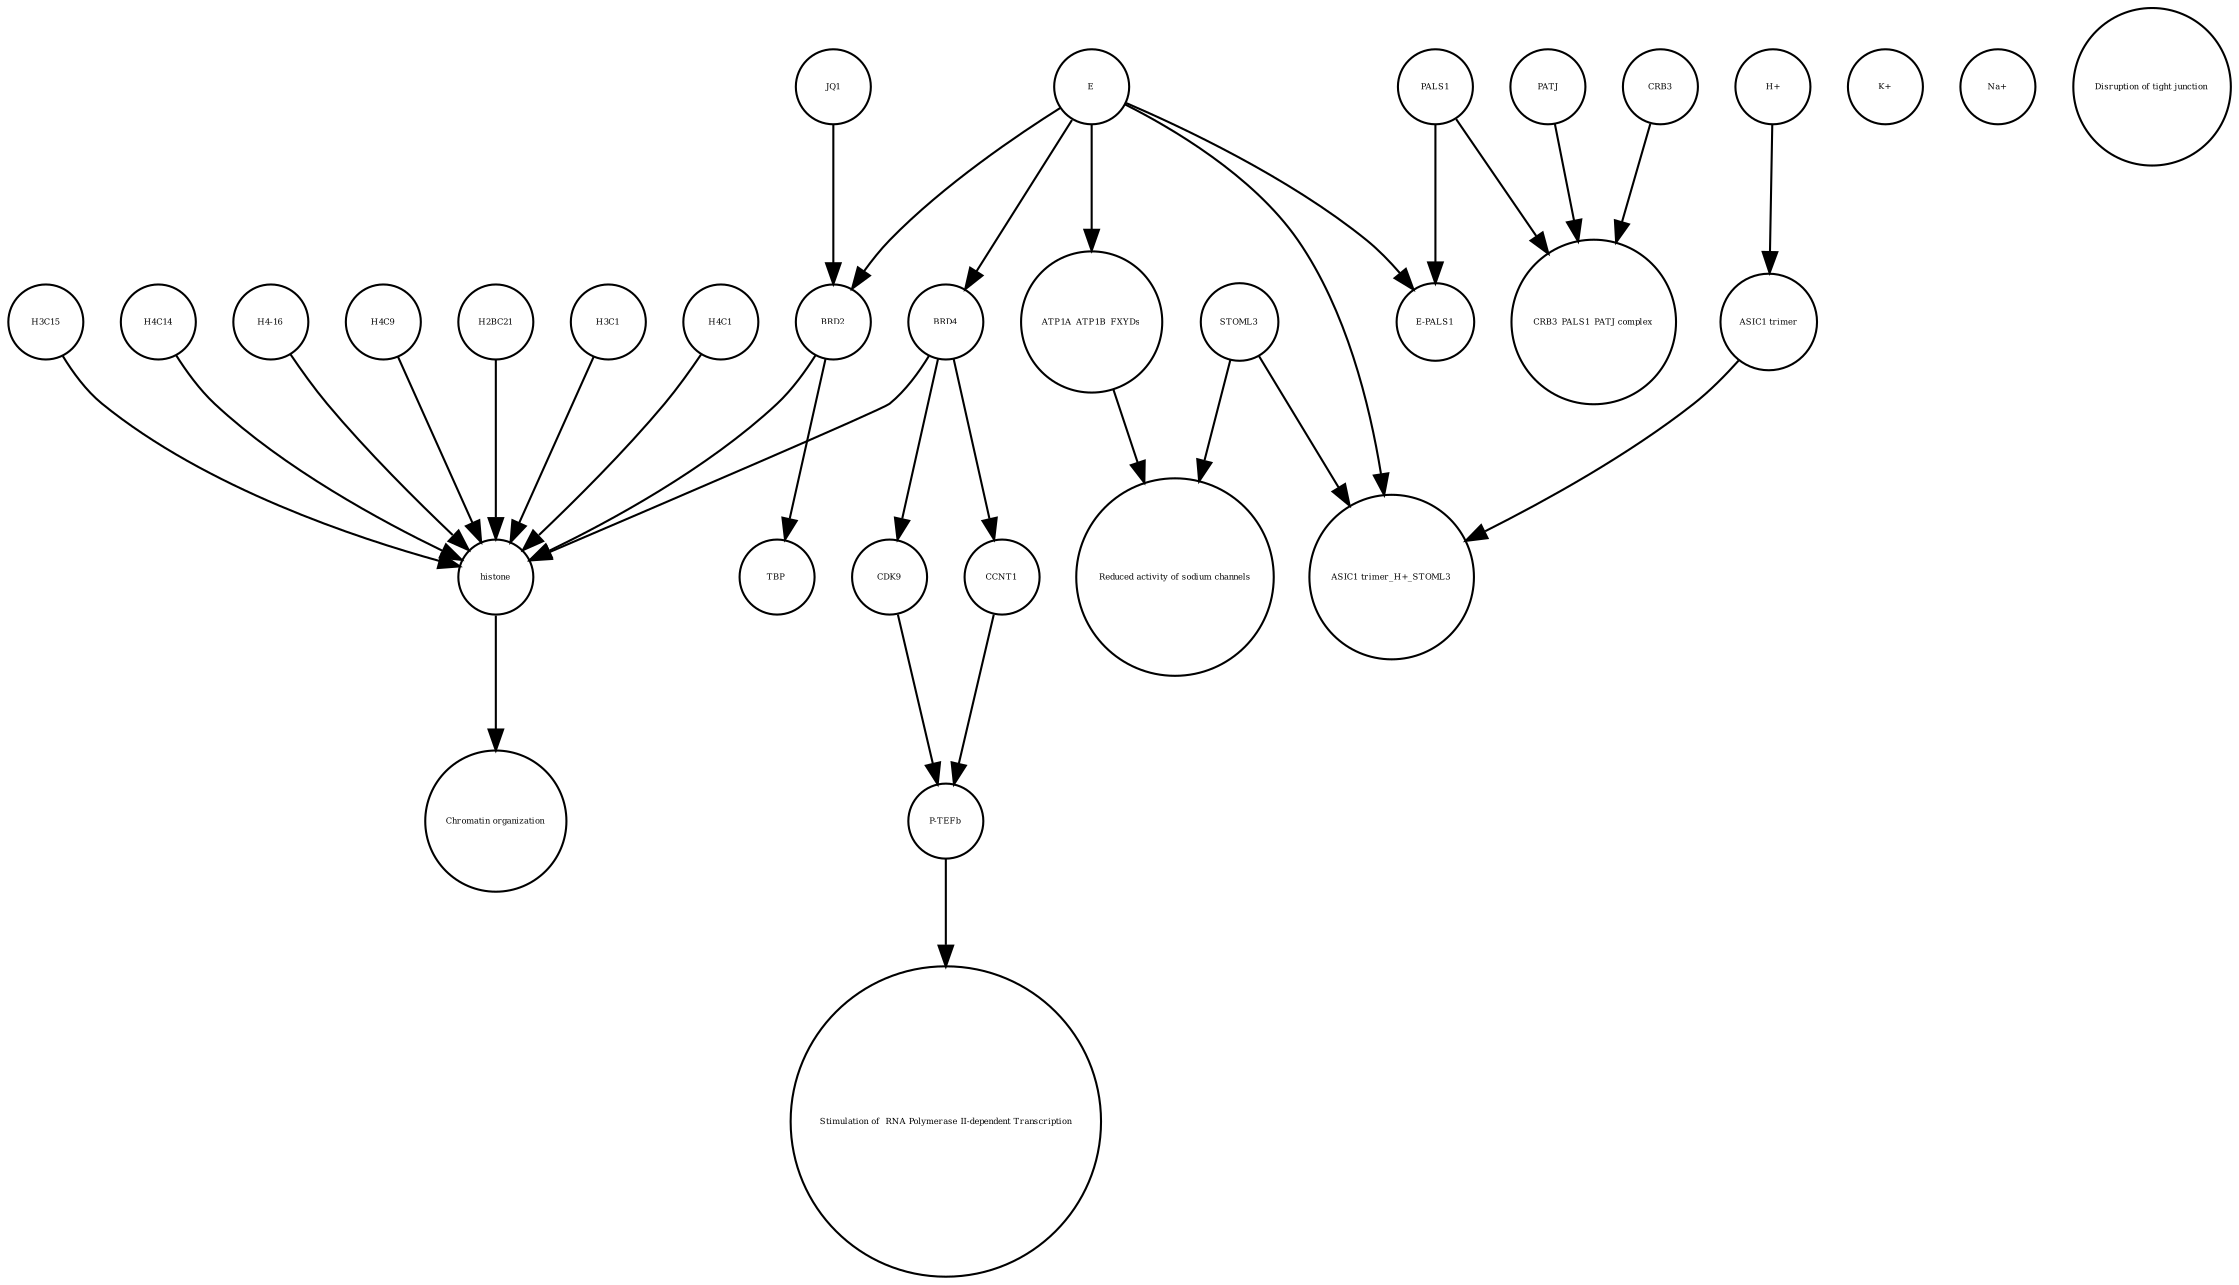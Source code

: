 strict digraph  {
H3C15 [annotation="", bipartite=0, cls=macromolecule, fontsize=4, label=H3C15, shape=circle];
"K+" [annotation="", bipartite=0, cls="simple chemical", fontsize=4, label="K+", shape=circle];
"P-TEFb" [annotation="", bipartite=0, cls=complex, fontsize=4, label="P-TEFb", shape=circle];
"Na+" [annotation="", bipartite=0, cls="simple chemical", fontsize=4, label="Na+", shape=circle];
CRB3 [annotation="", bipartite=0, cls=macromolecule, fontsize=4, label=CRB3, shape=circle];
H4C14 [annotation="", bipartite=0, cls=macromolecule, fontsize=4, label=H4C14, shape=circle];
ATP1A_ATP1B_FXYDs [annotation="", bipartite=0, cls=complex, fontsize=4, label=ATP1A_ATP1B_FXYDs, shape=circle];
"E-PALS1" [annotation="", bipartite=0, cls=complex, fontsize=4, label="E-PALS1", shape=circle];
"ASIC1 trimer" [annotation="", bipartite=0, cls=macromolecule, fontsize=4, label="ASIC1 trimer", shape=circle];
H3C1 [annotation="", bipartite=0, cls=macromolecule, fontsize=4, label=H3C1, shape=circle];
TBP [annotation="", bipartite=0, cls=macromolecule, fontsize=4, label=TBP, shape=circle];
CCNT1 [annotation="", bipartite=0, cls=macromolecule, fontsize=4, label=CCNT1, shape=circle];
histone [annotation="", bipartite=0, cls=complex, fontsize=4, label=histone, shape=circle];
H4C1 [annotation="", bipartite=0, cls=macromolecule, fontsize=4, label=H4C1, shape=circle];
"Disruption of tight junction" [annotation="", bipartite=0, cls=phenotype, fontsize=4, label="Disruption of tight junction", shape=circle];
PATJ [annotation="", bipartite=0, cls=macromolecule, fontsize=4, label=PATJ, shape=circle];
"CRB3_PALS1_PATJ complex" [annotation="", bipartite=0, cls=complex, fontsize=4, label="CRB3_PALS1_PATJ complex", shape=circle];
"ASIC1 trimer_H+_STOML3" [annotation="", bipartite=0, cls=complex, fontsize=4, label="ASIC1 trimer_H+_STOML3", shape=circle];
JQ1 [annotation="", bipartite=0, cls=macromolecule, fontsize=4, label=JQ1, shape=circle];
E [annotation=urn_miriam_ncbiprotein_BCD58755, bipartite=0, cls=macromolecule, fontsize=4, label=E, shape=circle];
BRD2 [annotation="", bipartite=0, cls=macromolecule, fontsize=4, label=BRD2, shape=circle];
"H4-16" [annotation="", bipartite=0, cls=macromolecule, fontsize=4, label="H4-16", shape=circle];
STOML3 [annotation="", bipartite=0, cls=macromolecule, fontsize=4, label=STOML3, shape=circle];
PALS1 [annotation="", bipartite=0, cls=macromolecule, fontsize=4, label=PALS1, shape=circle];
H4C9 [annotation="", bipartite=0, cls=macromolecule, fontsize=4, label=H4C9, shape=circle];
BRD4 [annotation="", bipartite=0, cls=macromolecule, fontsize=4, label=BRD4, shape=circle];
CDK9 [annotation="", bipartite=0, cls=macromolecule, fontsize=4, label=CDK9, shape=circle];
H2BC21 [annotation="", bipartite=0, cls=macromolecule, fontsize=4, label=H2BC21, shape=circle];
" Stimulation of  RNA Polymerase II-dependent Transcription " [annotation="", bipartite=0, cls=phenotype, fontsize=4, label=" Stimulation of  RNA Polymerase II-dependent Transcription ", shape=circle];
"Reduced activity of sodium channels" [annotation="", bipartite=0, cls=phenotype, fontsize=4, label="Reduced activity of sodium channels", shape=circle];
"H+" [annotation="", bipartite=0, cls="simple chemical", fontsize=4, label="H+", shape=circle];
"Chromatin organization" [annotation="", bipartite=0, cls=phenotype, fontsize=4, label="Chromatin organization", shape=circle];
H3C15 -> histone  [annotation="", interaction_type=production];
"P-TEFb" -> " Stimulation of  RNA Polymerase II-dependent Transcription "  [annotation="", interaction_type=production];
CRB3 -> "CRB3_PALS1_PATJ complex"  [annotation="", interaction_type=production];
H4C14 -> histone  [annotation="", interaction_type=production];
ATP1A_ATP1B_FXYDs -> "Reduced activity of sodium channels"  [annotation="", interaction_type=production];
"ASIC1 trimer" -> "ASIC1 trimer_H+_STOML3"  [annotation="", interaction_type=production];
H3C1 -> histone  [annotation="", interaction_type=production];
CCNT1 -> "P-TEFb"  [annotation="", interaction_type=production];
histone -> "Chromatin organization"  [annotation="", interaction_type=production];
H4C1 -> histone  [annotation="", interaction_type=production];
PATJ -> "CRB3_PALS1_PATJ complex"  [annotation="", interaction_type=production];
JQ1 -> BRD2  [annotation="urn_miriam_doi_10.1038%2Fs41586-020-2286-9|urn_miriam_doi_10.1080%2F15592294.2018.1469891", interaction_type=inhibition];
E -> ATP1A_ATP1B_FXYDs  [annotation="urn_miriam_doi_10.1016%2Fj.virol.2011.03.029", interaction_type=inhibition];
E -> BRD4  [annotation="urn_miriam_doi_10.1038%2Fs41586-020-2286-9", interaction_type=inhibition];
E -> BRD2  [annotation="urn_miriam_doi_10.1038%2Fs41586-020-2286-9|urn_miriam_doi_10.1080%2F15592294.2018.1469891", interaction_type=inhibition];
E -> "ASIC1 trimer_H+_STOML3"  [annotation="urn_miriam_doi_10.1016%2Fj.virol.2011.03.029", interaction_type=inhibition];
E -> "E-PALS1"  [annotation="", interaction_type=production];
BRD2 -> TBP  [annotation="urn_miriam_doi_10.1007%2Fs11010-006-9223-6", interaction_type=catalysis];
BRD2 -> histone  [annotation="urn_miriam_doi_10.1038%2Fnsmb.3228.|urn_miriam_doi_10.1016%2Fj.molcel.2008.01.018", interaction_type=catalysis];
"H4-16" -> histone  [annotation="", interaction_type=production];
STOML3 -> "ASIC1 trimer_H+_STOML3"  [annotation="", interaction_type=production];
STOML3 -> "Reduced activity of sodium channels"  [annotation="", interaction_type=production];
PALS1 -> "CRB3_PALS1_PATJ complex"  [annotation="", interaction_type=production];
PALS1 -> "E-PALS1"  [annotation="", interaction_type=production];
H4C9 -> histone  [annotation="", interaction_type=production];
BRD4 -> CDK9  [annotation="urn_miriam_doi_10.18632%2Foncotarget.18583|urn_miriam_doi_10.1016%2Fj.molcel.2005.06.027", interaction_type=catalysis];
BRD4 -> CCNT1  [annotation="urn_miriam_doi_10.1016%2Fj.molcel.2005.06.027", interaction_type=catalysis];
BRD4 -> histone  [annotation="urn_miriam_doi_10.1038%2Fnsmb.3228.|urn_miriam_doi_10.1016%2Fj.molcel.2008.01.018", interaction_type=catalysis];
CDK9 -> "P-TEFb"  [annotation="", interaction_type=production];
H2BC21 -> histone  [annotation="", interaction_type=production];
"H+" -> "ASIC1 trimer"  [annotation="", interaction_type=production];
}
